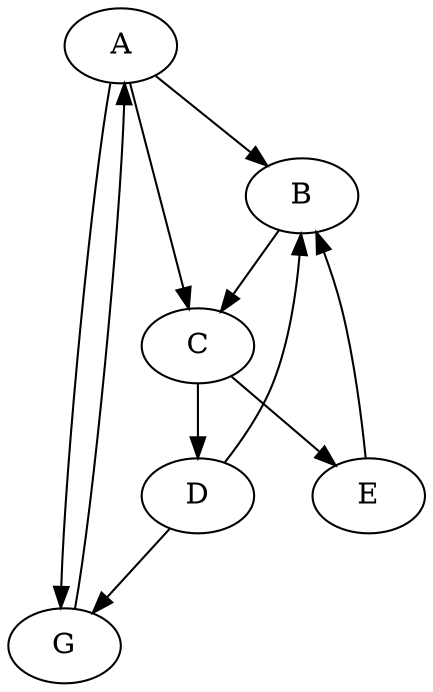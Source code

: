   
digraph "toy2.jar" {
    // Path: toy2.jar
"A" -> "B";
"A" -> "C";
"B" -> "C";
"C" -> "D";
"C" -> "E";
"E" -> "B";
"D" -> "B";
"D" -> "G";
"G" -> "A";
"A" -> "G"
}
